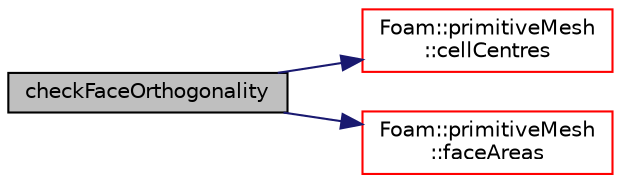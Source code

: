 digraph "checkFaceOrthogonality"
{
  bgcolor="transparent";
  edge [fontname="Helvetica",fontsize="10",labelfontname="Helvetica",labelfontsize="10"];
  node [fontname="Helvetica",fontsize="10",shape=record];
  rankdir="LR";
  Node26225 [label="checkFaceOrthogonality",height=0.2,width=0.4,color="black", fillcolor="grey75", style="filled", fontcolor="black"];
  Node26225 -> Node26226 [color="midnightblue",fontsize="10",style="solid",fontname="Helvetica"];
  Node26226 [label="Foam::primitiveMesh\l::cellCentres",height=0.2,width=0.4,color="red",URL="$a28685.html#a7300aee2989c6ec70e39436816461902"];
  Node26225 -> Node26288 [color="midnightblue",fontsize="10",style="solid",fontname="Helvetica"];
  Node26288 [label="Foam::primitiveMesh\l::faceAreas",height=0.2,width=0.4,color="red",URL="$a28685.html#adefd042a02b5fa7ab8ab95063a631420"];
}
